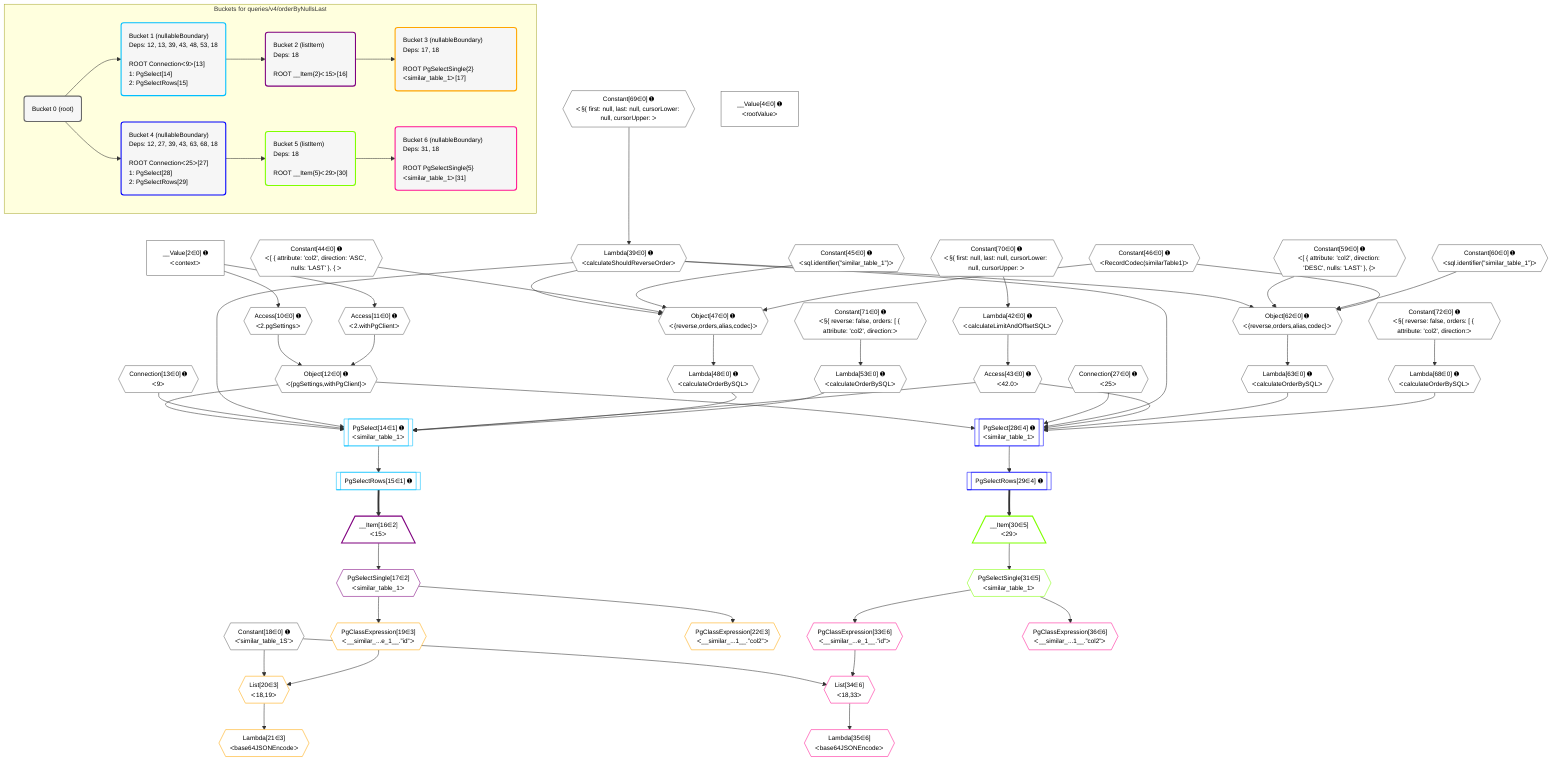 %%{init: {'themeVariables': { 'fontSize': '12px'}}}%%
graph TD
    classDef path fill:#eee,stroke:#000,color:#000
    classDef plan fill:#fff,stroke-width:1px,color:#000
    classDef itemplan fill:#fff,stroke-width:2px,color:#000
    classDef unbatchedplan fill:#dff,stroke-width:1px,color:#000
    classDef sideeffectplan fill:#fcc,stroke-width:2px,color:#000
    classDef bucket fill:#f6f6f6,color:#000,stroke-width:2px,text-align:left


    %% plan dependencies
    Object47{{"Object[47∈0] ➊<br />ᐸ{reverse,orders,alias,codec}ᐳ"}}:::plan
    Lambda39{{"Lambda[39∈0] ➊<br />ᐸcalculateShouldReverseOrderᐳ"}}:::plan
    Constant44{{"Constant[44∈0] ➊<br />ᐸ[ { attribute: 'col2', direction: 'ASC', nulls: 'LAST' }, { ᐳ"}}:::plan
    Constant45{{"Constant[45∈0] ➊<br />ᐸsql.identifier(”similar_table_1”)ᐳ"}}:::plan
    Constant46{{"Constant[46∈0] ➊<br />ᐸRecordCodec(similarTable1)ᐳ"}}:::plan
    Lambda39 & Constant44 & Constant45 & Constant46 --> Object47
    Object62{{"Object[62∈0] ➊<br />ᐸ{reverse,orders,alias,codec}ᐳ"}}:::plan
    Constant59{{"Constant[59∈0] ➊<br />ᐸ[ { attribute: 'col2', direction: 'DESC', nulls: 'LAST' }, {ᐳ"}}:::plan
    Constant60{{"Constant[60∈0] ➊<br />ᐸsql.identifier(”similar_table_1”)ᐳ"}}:::plan
    Lambda39 & Constant59 & Constant60 & Constant46 --> Object62
    Object12{{"Object[12∈0] ➊<br />ᐸ{pgSettings,withPgClient}ᐳ"}}:::plan
    Access10{{"Access[10∈0] ➊<br />ᐸ2.pgSettingsᐳ"}}:::plan
    Access11{{"Access[11∈0] ➊<br />ᐸ2.withPgClientᐳ"}}:::plan
    Access10 & Access11 --> Object12
    __Value2["__Value[2∈0] ➊<br />ᐸcontextᐳ"]:::plan
    __Value2 --> Access10
    __Value2 --> Access11
    Constant69{{"Constant[69∈0] ➊<br />ᐸ§{ first: null, last: null, cursorLower: null, cursorUpper: ᐳ"}}:::plan
    Constant69 --> Lambda39
    Lambda42{{"Lambda[42∈0] ➊<br />ᐸcalculateLimitAndOffsetSQLᐳ"}}:::plan
    Constant70{{"Constant[70∈0] ➊<br />ᐸ§{ first: null, last: null, cursorLower: null, cursorUpper: ᐳ"}}:::plan
    Constant70 --> Lambda42
    Access43{{"Access[43∈0] ➊<br />ᐸ42.0ᐳ"}}:::plan
    Lambda42 --> Access43
    Lambda48{{"Lambda[48∈0] ➊<br />ᐸcalculateOrderBySQLᐳ"}}:::plan
    Object47 --> Lambda48
    Lambda53{{"Lambda[53∈0] ➊<br />ᐸcalculateOrderBySQLᐳ"}}:::plan
    Constant71{{"Constant[71∈0] ➊<br />ᐸ§{ reverse: false, orders: [ { attribute: 'col2', direction:ᐳ"}}:::plan
    Constant71 --> Lambda53
    Lambda63{{"Lambda[63∈0] ➊<br />ᐸcalculateOrderBySQLᐳ"}}:::plan
    Object62 --> Lambda63
    Lambda68{{"Lambda[68∈0] ➊<br />ᐸcalculateOrderBySQLᐳ"}}:::plan
    Constant72{{"Constant[72∈0] ➊<br />ᐸ§{ reverse: false, orders: [ { attribute: 'col2', direction:ᐳ"}}:::plan
    Constant72 --> Lambda68
    __Value4["__Value[4∈0] ➊<br />ᐸrootValueᐳ"]:::plan
    Connection13{{"Connection[13∈0] ➊<br />ᐸ9ᐳ"}}:::plan
    Constant18{{"Constant[18∈0] ➊<br />ᐸ'similar_table_1S'ᐳ"}}:::plan
    Connection27{{"Connection[27∈0] ➊<br />ᐸ25ᐳ"}}:::plan
    PgSelect14[["PgSelect[14∈1] ➊<br />ᐸsimilar_table_1ᐳ"]]:::plan
    Object12 & Connection13 & Lambda39 & Access43 & Lambda48 & Lambda53 --> PgSelect14
    PgSelectRows15[["PgSelectRows[15∈1] ➊"]]:::plan
    PgSelect14 --> PgSelectRows15
    __Item16[/"__Item[16∈2]<br />ᐸ15ᐳ"\]:::itemplan
    PgSelectRows15 ==> __Item16
    PgSelectSingle17{{"PgSelectSingle[17∈2]<br />ᐸsimilar_table_1ᐳ"}}:::plan
    __Item16 --> PgSelectSingle17
    List20{{"List[20∈3]<br />ᐸ18,19ᐳ"}}:::plan
    PgClassExpression19{{"PgClassExpression[19∈3]<br />ᐸ__similar_...e_1__.”id”ᐳ"}}:::plan
    Constant18 & PgClassExpression19 --> List20
    PgSelectSingle17 --> PgClassExpression19
    Lambda21{{"Lambda[21∈3]<br />ᐸbase64JSONEncodeᐳ"}}:::plan
    List20 --> Lambda21
    PgClassExpression22{{"PgClassExpression[22∈3]<br />ᐸ__similar_...1__.”col2”ᐳ"}}:::plan
    PgSelectSingle17 --> PgClassExpression22
    PgSelect28[["PgSelect[28∈4] ➊<br />ᐸsimilar_table_1ᐳ"]]:::plan
    Object12 & Connection27 & Lambda39 & Access43 & Lambda63 & Lambda68 --> PgSelect28
    PgSelectRows29[["PgSelectRows[29∈4] ➊"]]:::plan
    PgSelect28 --> PgSelectRows29
    __Item30[/"__Item[30∈5]<br />ᐸ29ᐳ"\]:::itemplan
    PgSelectRows29 ==> __Item30
    PgSelectSingle31{{"PgSelectSingle[31∈5]<br />ᐸsimilar_table_1ᐳ"}}:::plan
    __Item30 --> PgSelectSingle31
    List34{{"List[34∈6]<br />ᐸ18,33ᐳ"}}:::plan
    PgClassExpression33{{"PgClassExpression[33∈6]<br />ᐸ__similar_...e_1__.”id”ᐳ"}}:::plan
    Constant18 & PgClassExpression33 --> List34
    PgSelectSingle31 --> PgClassExpression33
    Lambda35{{"Lambda[35∈6]<br />ᐸbase64JSONEncodeᐳ"}}:::plan
    List34 --> Lambda35
    PgClassExpression36{{"PgClassExpression[36∈6]<br />ᐸ__similar_...1__.”col2”ᐳ"}}:::plan
    PgSelectSingle31 --> PgClassExpression36

    %% define steps

    subgraph "Buckets for queries/v4/orderByNullsLast"
    Bucket0("Bucket 0 (root)"):::bucket
    classDef bucket0 stroke:#696969
    class Bucket0,__Value2,__Value4,Access10,Access11,Object12,Connection13,Constant18,Connection27,Lambda39,Lambda42,Access43,Constant44,Constant45,Constant46,Object47,Lambda48,Lambda53,Constant59,Constant60,Object62,Lambda63,Lambda68,Constant69,Constant70,Constant71,Constant72 bucket0
    Bucket1("Bucket 1 (nullableBoundary)<br />Deps: 12, 13, 39, 43, 48, 53, 18<br /><br />ROOT Connectionᐸ9ᐳ[13]<br />1: PgSelect[14]<br />2: PgSelectRows[15]"):::bucket
    classDef bucket1 stroke:#00bfff
    class Bucket1,PgSelect14,PgSelectRows15 bucket1
    Bucket2("Bucket 2 (listItem)<br />Deps: 18<br /><br />ROOT __Item{2}ᐸ15ᐳ[16]"):::bucket
    classDef bucket2 stroke:#7f007f
    class Bucket2,__Item16,PgSelectSingle17 bucket2
    Bucket3("Bucket 3 (nullableBoundary)<br />Deps: 17, 18<br /><br />ROOT PgSelectSingle{2}ᐸsimilar_table_1ᐳ[17]"):::bucket
    classDef bucket3 stroke:#ffa500
    class Bucket3,PgClassExpression19,List20,Lambda21,PgClassExpression22 bucket3
    Bucket4("Bucket 4 (nullableBoundary)<br />Deps: 12, 27, 39, 43, 63, 68, 18<br /><br />ROOT Connectionᐸ25ᐳ[27]<br />1: PgSelect[28]<br />2: PgSelectRows[29]"):::bucket
    classDef bucket4 stroke:#0000ff
    class Bucket4,PgSelect28,PgSelectRows29 bucket4
    Bucket5("Bucket 5 (listItem)<br />Deps: 18<br /><br />ROOT __Item{5}ᐸ29ᐳ[30]"):::bucket
    classDef bucket5 stroke:#7fff00
    class Bucket5,__Item30,PgSelectSingle31 bucket5
    Bucket6("Bucket 6 (nullableBoundary)<br />Deps: 31, 18<br /><br />ROOT PgSelectSingle{5}ᐸsimilar_table_1ᐳ[31]"):::bucket
    classDef bucket6 stroke:#ff1493
    class Bucket6,PgClassExpression33,List34,Lambda35,PgClassExpression36 bucket6
    Bucket0 --> Bucket1 & Bucket4
    Bucket1 --> Bucket2
    Bucket2 --> Bucket3
    Bucket4 --> Bucket5
    Bucket5 --> Bucket6
    end